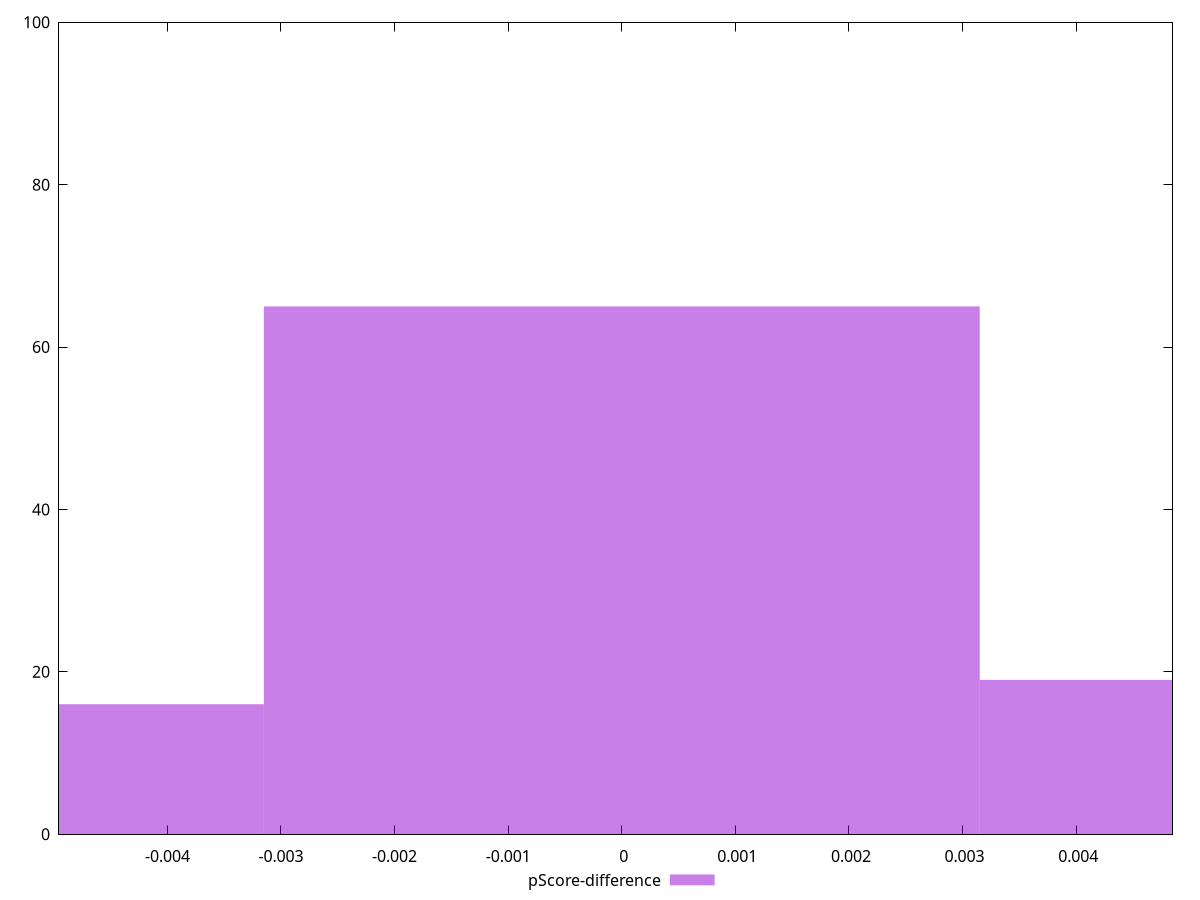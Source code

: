 reset

$pScoreDifference <<EOF
0 65
0.006302002457194982 19
-0.006302002457194982 16
EOF

set key outside below
set boxwidth 0.006302002457194982
set xrange [-0.004954001432367128:0.004847951687460994]
set yrange [0:100]
set trange [0:100]
set style fill transparent solid 0.5 noborder
set terminal svg size 640, 490 enhanced background rgb 'white'
set output "report_00015_2021-02-09T16-11-33.973Z/first-meaningful-paint/samples/pages+cached+noadtech+nomedia/pScore-difference/histogram.svg"

plot $pScoreDifference title "pScore-difference" with boxes

reset
